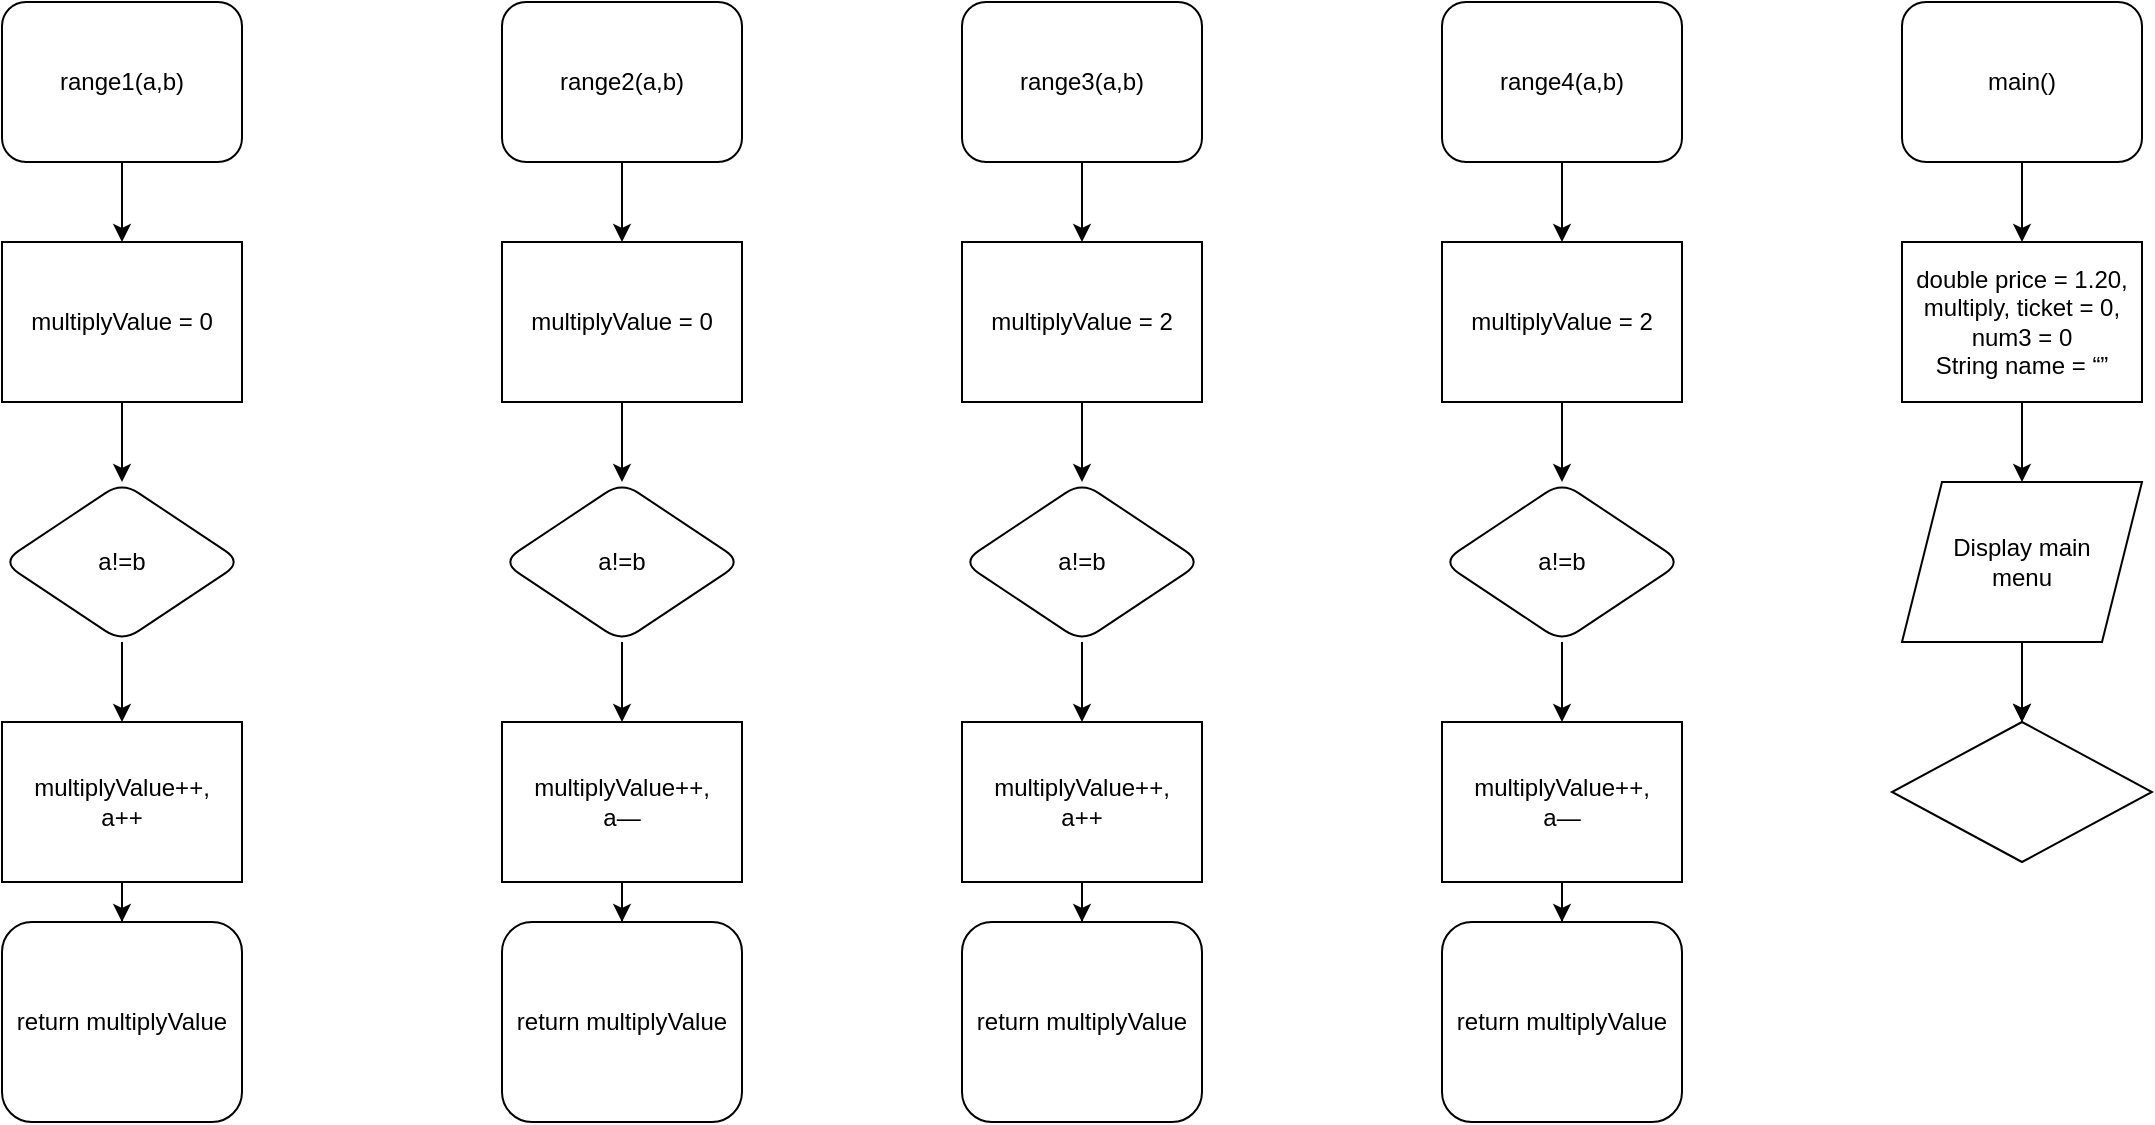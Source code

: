 <mxfile version="20.7.4" type="github">
  <diagram id="OsOMGD-ik3Zf7SZOt8np" name="Page-1">
    <mxGraphModel dx="699" dy="628" grid="1" gridSize="10" guides="1" tooltips="1" connect="1" arrows="1" fold="1" page="1" pageScale="1" pageWidth="827" pageHeight="1169" math="0" shadow="0">
      <root>
        <mxCell id="0" />
        <mxCell id="1" parent="0" />
        <mxCell id="JS9AjzZ9kIchDXuZYbvt-4" style="edgeStyle=orthogonalEdgeStyle;rounded=0;orthogonalLoop=1;jettySize=auto;html=1;entryX=0.5;entryY=0;entryDx=0;entryDy=0;" parent="1" source="JS9AjzZ9kIchDXuZYbvt-3" target="JS9AjzZ9kIchDXuZYbvt-5" edge="1">
          <mxGeometry relative="1" as="geometry">
            <mxPoint x="340" y="120" as="targetPoint" />
          </mxGeometry>
        </mxCell>
        <mxCell id="JS9AjzZ9kIchDXuZYbvt-3" value="range1(a,b)" style="rounded=1;whiteSpace=wrap;html=1;" parent="1" vertex="1">
          <mxGeometry x="280" width="120" height="80" as="geometry" />
        </mxCell>
        <mxCell id="JS9AjzZ9kIchDXuZYbvt-6" style="edgeStyle=orthogonalEdgeStyle;rounded=0;orthogonalLoop=1;jettySize=auto;html=1;fontFamily=Helvetica;fontSize=12;fontColor=default;entryX=0.5;entryY=0;entryDx=0;entryDy=0;" parent="1" source="JS9AjzZ9kIchDXuZYbvt-5" target="JS9AjzZ9kIchDXuZYbvt-7" edge="1">
          <mxGeometry x="1" y="28" relative="1" as="geometry">
            <mxPoint x="340" y="240" as="targetPoint" />
            <mxPoint x="-8" y="20" as="offset" />
          </mxGeometry>
        </mxCell>
        <mxCell id="JS9AjzZ9kIchDXuZYbvt-5" value="multiplyValue = 0" style="rounded=0;whiteSpace=wrap;html=1;strokeColor=default;fontFamily=Helvetica;fontSize=12;fontColor=default;fillColor=default;" parent="1" vertex="1">
          <mxGeometry x="280" y="120" width="120" height="80" as="geometry" />
        </mxCell>
        <mxCell id="JS9AjzZ9kIchDXuZYbvt-9" style="edgeStyle=orthogonalEdgeStyle;rounded=0;orthogonalLoop=1;jettySize=auto;html=1;fontFamily=Helvetica;fontSize=12;fontColor=default;entryX=0.5;entryY=0;entryDx=0;entryDy=0;" parent="1" source="JS9AjzZ9kIchDXuZYbvt-7" target="JS9AjzZ9kIchDXuZYbvt-10" edge="1">
          <mxGeometry relative="1" as="geometry">
            <mxPoint x="340" y="360" as="targetPoint" />
          </mxGeometry>
        </mxCell>
        <mxCell id="JS9AjzZ9kIchDXuZYbvt-7" value="a!=b" style="rhombus;whiteSpace=wrap;html=1;rounded=1;strokeColor=default;fontFamily=Helvetica;fontSize=12;fontColor=default;fillColor=default;" parent="1" vertex="1">
          <mxGeometry x="280" y="240" width="120" height="80" as="geometry" />
        </mxCell>
        <mxCell id="JS9AjzZ9kIchDXuZYbvt-12" style="edgeStyle=orthogonalEdgeStyle;rounded=0;orthogonalLoop=1;jettySize=auto;html=1;fontFamily=Helvetica;fontSize=12;fontColor=default;entryX=0.5;entryY=0;entryDx=0;entryDy=0;" parent="1" source="JS9AjzZ9kIchDXuZYbvt-10" target="JS9AjzZ9kIchDXuZYbvt-11" edge="1">
          <mxGeometry relative="1" as="geometry">
            <mxPoint x="340" y="480" as="targetPoint" />
            <Array as="points" />
          </mxGeometry>
        </mxCell>
        <mxCell id="JS9AjzZ9kIchDXuZYbvt-10" value="multiplyValue++,&lt;br&gt;a++" style="rounded=0;whiteSpace=wrap;html=1;strokeColor=default;fontFamily=Helvetica;fontSize=12;fontColor=default;fillColor=default;" parent="1" vertex="1">
          <mxGeometry x="280" y="360" width="120" height="80" as="geometry" />
        </mxCell>
        <mxCell id="JS9AjzZ9kIchDXuZYbvt-11" value="return multiplyValue" style="rounded=1;whiteSpace=wrap;html=1;strokeColor=default;fontFamily=Helvetica;fontSize=12;fontColor=default;fillColor=default;" parent="1" vertex="1">
          <mxGeometry x="280" y="460" width="120" height="100" as="geometry" />
        </mxCell>
        <mxCell id="JS9AjzZ9kIchDXuZYbvt-13" style="edgeStyle=orthogonalEdgeStyle;rounded=0;orthogonalLoop=1;jettySize=auto;html=1;entryX=0.5;entryY=0;entryDx=0;entryDy=0;" parent="1" source="JS9AjzZ9kIchDXuZYbvt-14" target="JS9AjzZ9kIchDXuZYbvt-16" edge="1">
          <mxGeometry relative="1" as="geometry">
            <mxPoint x="590" y="120" as="targetPoint" />
          </mxGeometry>
        </mxCell>
        <mxCell id="JS9AjzZ9kIchDXuZYbvt-14" value="range2(a,b)" style="rounded=1;whiteSpace=wrap;html=1;" parent="1" vertex="1">
          <mxGeometry x="530" width="120" height="80" as="geometry" />
        </mxCell>
        <mxCell id="JS9AjzZ9kIchDXuZYbvt-15" style="edgeStyle=orthogonalEdgeStyle;rounded=0;orthogonalLoop=1;jettySize=auto;html=1;fontFamily=Helvetica;fontSize=12;fontColor=default;entryX=0.5;entryY=0;entryDx=0;entryDy=0;" parent="1" source="JS9AjzZ9kIchDXuZYbvt-16" target="JS9AjzZ9kIchDXuZYbvt-18" edge="1">
          <mxGeometry x="1" y="28" relative="1" as="geometry">
            <mxPoint x="590" y="240" as="targetPoint" />
            <mxPoint x="-8" y="20" as="offset" />
          </mxGeometry>
        </mxCell>
        <mxCell id="JS9AjzZ9kIchDXuZYbvt-16" value="multiplyValue = 0" style="rounded=0;whiteSpace=wrap;html=1;strokeColor=default;fontFamily=Helvetica;fontSize=12;fontColor=default;fillColor=default;" parent="1" vertex="1">
          <mxGeometry x="530" y="120" width="120" height="80" as="geometry" />
        </mxCell>
        <mxCell id="JS9AjzZ9kIchDXuZYbvt-17" style="edgeStyle=orthogonalEdgeStyle;rounded=0;orthogonalLoop=1;jettySize=auto;html=1;fontFamily=Helvetica;fontSize=12;fontColor=default;entryX=0.5;entryY=0;entryDx=0;entryDy=0;" parent="1" source="JS9AjzZ9kIchDXuZYbvt-18" target="JS9AjzZ9kIchDXuZYbvt-20" edge="1">
          <mxGeometry relative="1" as="geometry">
            <mxPoint x="590" y="360" as="targetPoint" />
          </mxGeometry>
        </mxCell>
        <mxCell id="JS9AjzZ9kIchDXuZYbvt-18" value="a!=b" style="rhombus;whiteSpace=wrap;html=1;rounded=1;strokeColor=default;fontFamily=Helvetica;fontSize=12;fontColor=default;fillColor=default;" parent="1" vertex="1">
          <mxGeometry x="530" y="240" width="120" height="80" as="geometry" />
        </mxCell>
        <mxCell id="JS9AjzZ9kIchDXuZYbvt-19" style="edgeStyle=orthogonalEdgeStyle;rounded=0;orthogonalLoop=1;jettySize=auto;html=1;fontFamily=Helvetica;fontSize=12;fontColor=default;entryX=0.5;entryY=0;entryDx=0;entryDy=0;" parent="1" source="JS9AjzZ9kIchDXuZYbvt-20" target="JS9AjzZ9kIchDXuZYbvt-21" edge="1">
          <mxGeometry relative="1" as="geometry">
            <mxPoint x="590" y="480" as="targetPoint" />
            <Array as="points" />
          </mxGeometry>
        </mxCell>
        <mxCell id="JS9AjzZ9kIchDXuZYbvt-20" value="multiplyValue++,&lt;br&gt;a—" style="rounded=0;whiteSpace=wrap;html=1;strokeColor=default;fontFamily=Helvetica;fontSize=12;fontColor=default;fillColor=default;" parent="1" vertex="1">
          <mxGeometry x="530" y="360" width="120" height="80" as="geometry" />
        </mxCell>
        <mxCell id="JS9AjzZ9kIchDXuZYbvt-21" value="return multiplyValue" style="rounded=1;whiteSpace=wrap;html=1;strokeColor=default;fontFamily=Helvetica;fontSize=12;fontColor=default;fillColor=default;" parent="1" vertex="1">
          <mxGeometry x="530" y="460" width="120" height="100" as="geometry" />
        </mxCell>
        <mxCell id="JS9AjzZ9kIchDXuZYbvt-22" style="edgeStyle=orthogonalEdgeStyle;rounded=0;orthogonalLoop=1;jettySize=auto;html=1;entryX=0.5;entryY=0;entryDx=0;entryDy=0;" parent="1" source="JS9AjzZ9kIchDXuZYbvt-23" target="JS9AjzZ9kIchDXuZYbvt-25" edge="1">
          <mxGeometry relative="1" as="geometry">
            <mxPoint x="820" y="120" as="targetPoint" />
          </mxGeometry>
        </mxCell>
        <mxCell id="JS9AjzZ9kIchDXuZYbvt-23" value="range3(a,b)" style="rounded=1;whiteSpace=wrap;html=1;" parent="1" vertex="1">
          <mxGeometry x="760" width="120" height="80" as="geometry" />
        </mxCell>
        <mxCell id="JS9AjzZ9kIchDXuZYbvt-24" style="edgeStyle=orthogonalEdgeStyle;rounded=0;orthogonalLoop=1;jettySize=auto;html=1;fontFamily=Helvetica;fontSize=12;fontColor=default;entryX=0.5;entryY=0;entryDx=0;entryDy=0;" parent="1" source="JS9AjzZ9kIchDXuZYbvt-25" target="JS9AjzZ9kIchDXuZYbvt-27" edge="1">
          <mxGeometry x="1" y="28" relative="1" as="geometry">
            <mxPoint x="820" y="240" as="targetPoint" />
            <mxPoint x="-8" y="20" as="offset" />
          </mxGeometry>
        </mxCell>
        <mxCell id="JS9AjzZ9kIchDXuZYbvt-25" value="multiplyValue = 2" style="rounded=0;whiteSpace=wrap;html=1;strokeColor=default;fontFamily=Helvetica;fontSize=12;fontColor=default;fillColor=default;" parent="1" vertex="1">
          <mxGeometry x="760" y="120" width="120" height="80" as="geometry" />
        </mxCell>
        <mxCell id="JS9AjzZ9kIchDXuZYbvt-26" style="edgeStyle=orthogonalEdgeStyle;rounded=0;orthogonalLoop=1;jettySize=auto;html=1;fontFamily=Helvetica;fontSize=12;fontColor=default;entryX=0.5;entryY=0;entryDx=0;entryDy=0;" parent="1" source="JS9AjzZ9kIchDXuZYbvt-27" target="JS9AjzZ9kIchDXuZYbvt-29" edge="1">
          <mxGeometry relative="1" as="geometry">
            <mxPoint x="820" y="360" as="targetPoint" />
          </mxGeometry>
        </mxCell>
        <mxCell id="JS9AjzZ9kIchDXuZYbvt-27" value="a!=b" style="rhombus;whiteSpace=wrap;html=1;rounded=1;strokeColor=default;fontFamily=Helvetica;fontSize=12;fontColor=default;fillColor=default;" parent="1" vertex="1">
          <mxGeometry x="760" y="240" width="120" height="80" as="geometry" />
        </mxCell>
        <mxCell id="JS9AjzZ9kIchDXuZYbvt-28" style="edgeStyle=orthogonalEdgeStyle;rounded=0;orthogonalLoop=1;jettySize=auto;html=1;fontFamily=Helvetica;fontSize=12;fontColor=default;entryX=0.5;entryY=0;entryDx=0;entryDy=0;" parent="1" source="JS9AjzZ9kIchDXuZYbvt-29" target="JS9AjzZ9kIchDXuZYbvt-30" edge="1">
          <mxGeometry relative="1" as="geometry">
            <mxPoint x="820" y="480" as="targetPoint" />
            <Array as="points" />
          </mxGeometry>
        </mxCell>
        <mxCell id="JS9AjzZ9kIchDXuZYbvt-29" value="multiplyValue++,&lt;br&gt;a++" style="rounded=0;whiteSpace=wrap;html=1;strokeColor=default;fontFamily=Helvetica;fontSize=12;fontColor=default;fillColor=default;" parent="1" vertex="1">
          <mxGeometry x="760" y="360" width="120" height="80" as="geometry" />
        </mxCell>
        <mxCell id="JS9AjzZ9kIchDXuZYbvt-30" value="return multiplyValue" style="rounded=1;whiteSpace=wrap;html=1;strokeColor=default;fontFamily=Helvetica;fontSize=12;fontColor=default;fillColor=default;" parent="1" vertex="1">
          <mxGeometry x="760" y="460" width="120" height="100" as="geometry" />
        </mxCell>
        <mxCell id="JS9AjzZ9kIchDXuZYbvt-32" style="edgeStyle=orthogonalEdgeStyle;rounded=0;orthogonalLoop=1;jettySize=auto;html=1;entryX=0.5;entryY=0;entryDx=0;entryDy=0;" parent="1" source="JS9AjzZ9kIchDXuZYbvt-33" target="JS9AjzZ9kIchDXuZYbvt-35" edge="1">
          <mxGeometry relative="1" as="geometry">
            <mxPoint x="1060" y="120" as="targetPoint" />
          </mxGeometry>
        </mxCell>
        <mxCell id="JS9AjzZ9kIchDXuZYbvt-33" value="range4(a,b)" style="rounded=1;whiteSpace=wrap;html=1;" parent="1" vertex="1">
          <mxGeometry x="1000" width="120" height="80" as="geometry" />
        </mxCell>
        <mxCell id="JS9AjzZ9kIchDXuZYbvt-34" style="edgeStyle=orthogonalEdgeStyle;rounded=0;orthogonalLoop=1;jettySize=auto;html=1;fontFamily=Helvetica;fontSize=12;fontColor=default;entryX=0.5;entryY=0;entryDx=0;entryDy=0;" parent="1" source="JS9AjzZ9kIchDXuZYbvt-35" target="JS9AjzZ9kIchDXuZYbvt-37" edge="1">
          <mxGeometry x="1" y="28" relative="1" as="geometry">
            <mxPoint x="1060" y="240" as="targetPoint" />
            <mxPoint x="-8" y="20" as="offset" />
          </mxGeometry>
        </mxCell>
        <mxCell id="JS9AjzZ9kIchDXuZYbvt-35" value="multiplyValue = 2" style="rounded=0;whiteSpace=wrap;html=1;strokeColor=default;fontFamily=Helvetica;fontSize=12;fontColor=default;fillColor=default;" parent="1" vertex="1">
          <mxGeometry x="1000" y="120" width="120" height="80" as="geometry" />
        </mxCell>
        <mxCell id="JS9AjzZ9kIchDXuZYbvt-36" style="edgeStyle=orthogonalEdgeStyle;rounded=0;orthogonalLoop=1;jettySize=auto;html=1;fontFamily=Helvetica;fontSize=12;fontColor=default;entryX=0.5;entryY=0;entryDx=0;entryDy=0;" parent="1" source="JS9AjzZ9kIchDXuZYbvt-37" target="JS9AjzZ9kIchDXuZYbvt-39" edge="1">
          <mxGeometry relative="1" as="geometry">
            <mxPoint x="1060" y="360" as="targetPoint" />
          </mxGeometry>
        </mxCell>
        <mxCell id="JS9AjzZ9kIchDXuZYbvt-37" value="a!=b" style="rhombus;whiteSpace=wrap;html=1;rounded=1;strokeColor=default;fontFamily=Helvetica;fontSize=12;fontColor=default;fillColor=default;" parent="1" vertex="1">
          <mxGeometry x="1000" y="240" width="120" height="80" as="geometry" />
        </mxCell>
        <mxCell id="JS9AjzZ9kIchDXuZYbvt-38" style="edgeStyle=orthogonalEdgeStyle;rounded=0;orthogonalLoop=1;jettySize=auto;html=1;fontFamily=Helvetica;fontSize=12;fontColor=default;entryX=0.5;entryY=0;entryDx=0;entryDy=0;" parent="1" source="JS9AjzZ9kIchDXuZYbvt-39" target="JS9AjzZ9kIchDXuZYbvt-40" edge="1">
          <mxGeometry relative="1" as="geometry">
            <mxPoint x="1060" y="480" as="targetPoint" />
            <Array as="points" />
          </mxGeometry>
        </mxCell>
        <mxCell id="JS9AjzZ9kIchDXuZYbvt-39" value="multiplyValue++,&lt;br&gt;a—" style="rounded=0;whiteSpace=wrap;html=1;strokeColor=default;fontFamily=Helvetica;fontSize=12;fontColor=default;fillColor=default;" parent="1" vertex="1">
          <mxGeometry x="1000" y="360" width="120" height="80" as="geometry" />
        </mxCell>
        <mxCell id="JS9AjzZ9kIchDXuZYbvt-40" value="return multiplyValue" style="rounded=1;whiteSpace=wrap;html=1;strokeColor=default;fontFamily=Helvetica;fontSize=12;fontColor=default;fillColor=default;" parent="1" vertex="1">
          <mxGeometry x="1000" y="460" width="120" height="100" as="geometry" />
        </mxCell>
        <mxCell id="HR_ULsvQH8FzLZKK90XC-2" style="edgeStyle=orthogonalEdgeStyle;rounded=0;orthogonalLoop=1;jettySize=auto;html=1;entryX=0.5;entryY=0;entryDx=0;entryDy=0;" edge="1" parent="1" source="HR_ULsvQH8FzLZKK90XC-1" target="HR_ULsvQH8FzLZKK90XC-3">
          <mxGeometry relative="1" as="geometry">
            <mxPoint x="1290" y="120" as="targetPoint" />
          </mxGeometry>
        </mxCell>
        <mxCell id="HR_ULsvQH8FzLZKK90XC-1" value="main()" style="rounded=1;whiteSpace=wrap;html=1;" vertex="1" parent="1">
          <mxGeometry x="1230" width="120" height="80" as="geometry" />
        </mxCell>
        <mxCell id="HR_ULsvQH8FzLZKK90XC-5" style="edgeStyle=orthogonalEdgeStyle;rounded=0;orthogonalLoop=1;jettySize=auto;html=1;entryX=0.5;entryY=0;entryDx=0;entryDy=0;" edge="1" parent="1" source="HR_ULsvQH8FzLZKK90XC-3" target="HR_ULsvQH8FzLZKK90XC-6">
          <mxGeometry relative="1" as="geometry">
            <mxPoint x="1290" y="240" as="targetPoint" />
          </mxGeometry>
        </mxCell>
        <mxCell id="HR_ULsvQH8FzLZKK90XC-3" value="double price = 1.20, multiply, ticket = 0, num3 = 0&lt;br&gt;String name = “”" style="rounded=0;whiteSpace=wrap;html=1;" vertex="1" parent="1">
          <mxGeometry x="1230" y="120" width="120" height="80" as="geometry" />
        </mxCell>
        <mxCell id="HR_ULsvQH8FzLZKK90XC-8" style="edgeStyle=orthogonalEdgeStyle;rounded=0;orthogonalLoop=1;jettySize=auto;html=1;fontFamily=Helvetica;fontSize=12;fontColor=default;" edge="1" parent="1" source="HR_ULsvQH8FzLZKK90XC-6">
          <mxGeometry relative="1" as="geometry">
            <mxPoint x="1290" y="360" as="targetPoint" />
          </mxGeometry>
        </mxCell>
        <mxCell id="HR_ULsvQH8FzLZKK90XC-11" style="edgeStyle=orthogonalEdgeStyle;rounded=0;orthogonalLoop=1;jettySize=auto;html=1;entryX=0.5;entryY=0;entryDx=0;entryDy=0;fontFamily=Helvetica;fontSize=12;fontColor=default;" edge="1" parent="1" source="HR_ULsvQH8FzLZKK90XC-6" target="HR_ULsvQH8FzLZKK90XC-9">
          <mxGeometry relative="1" as="geometry" />
        </mxCell>
        <mxCell id="HR_ULsvQH8FzLZKK90XC-6" value="Display main&lt;br&gt;menu" style="shape=parallelogram;perimeter=parallelogramPerimeter;whiteSpace=wrap;html=1;fixedSize=1;" vertex="1" parent="1">
          <mxGeometry x="1230" y="240" width="120" height="80" as="geometry" />
        </mxCell>
        <mxCell id="HR_ULsvQH8FzLZKK90XC-9" value="" style="rhombus;whiteSpace=wrap;html=1;strokeColor=default;fontFamily=Helvetica;fontSize=12;fontColor=default;fillColor=default;" vertex="1" parent="1">
          <mxGeometry x="1225" y="360" width="130" height="70" as="geometry" />
        </mxCell>
      </root>
    </mxGraphModel>
  </diagram>
</mxfile>
